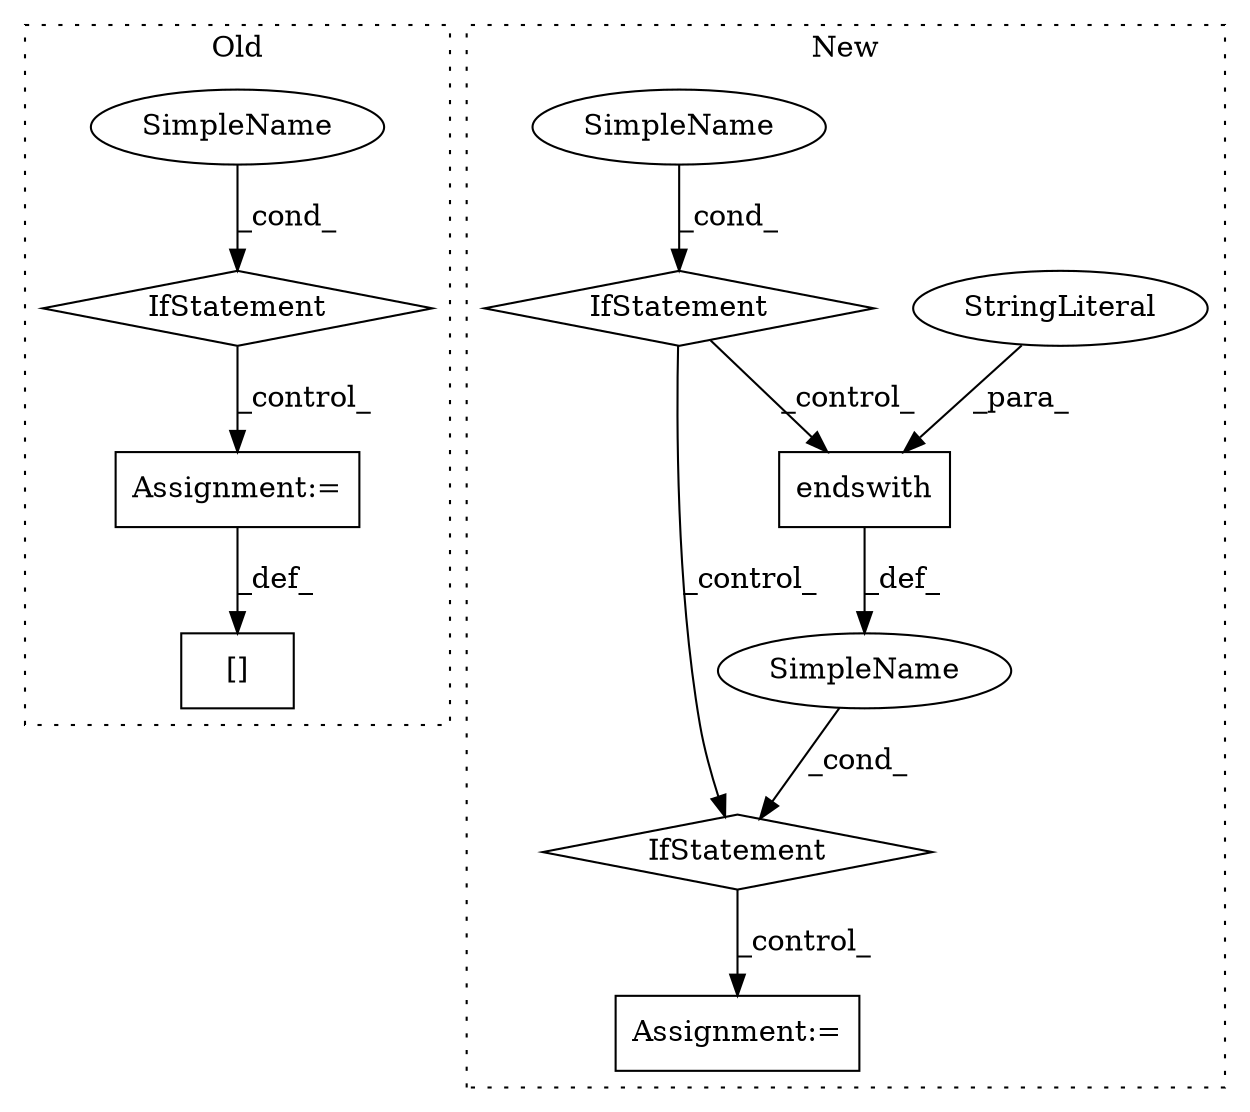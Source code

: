 digraph G {
subgraph cluster0 {
1 [label="IfStatement" a="25" s="6245,6270" l="10,2" shape="diamond"];
9 [label="Assignment:=" a="7" s="6295" l="1" shape="box"];
10 [label="SimpleName" a="42" s="" l="" shape="ellipse"];
11 [label="[]" a="2" s="6282,6294" l="5,1" shape="box"];
label = "Old";
style="dotted";
}
subgraph cluster1 {
2 [label="endswith" a="32" s="6444,6456" l="9,1" shape="box"];
3 [label="IfStatement" a="25" s="6399,6457" l="4,2" shape="diamond"];
4 [label="StringLiteral" a="45" s="6453" l="3" shape="ellipse"];
5 [label="Assignment:=" a="7" s="6483" l="20" shape="box"];
6 [label="SimpleName" a="42" s="" l="" shape="ellipse"];
7 [label="SimpleName" a="42" s="" l="" shape="ellipse"];
8 [label="IfStatement" a="25" s="6361,6385" l="12,2" shape="diamond"];
label = "New";
style="dotted";
}
1 -> 9 [label="_control_"];
2 -> 6 [label="_def_"];
3 -> 5 [label="_control_"];
4 -> 2 [label="_para_"];
6 -> 3 [label="_cond_"];
7 -> 8 [label="_cond_"];
8 -> 2 [label="_control_"];
8 -> 3 [label="_control_"];
9 -> 11 [label="_def_"];
10 -> 1 [label="_cond_"];
}